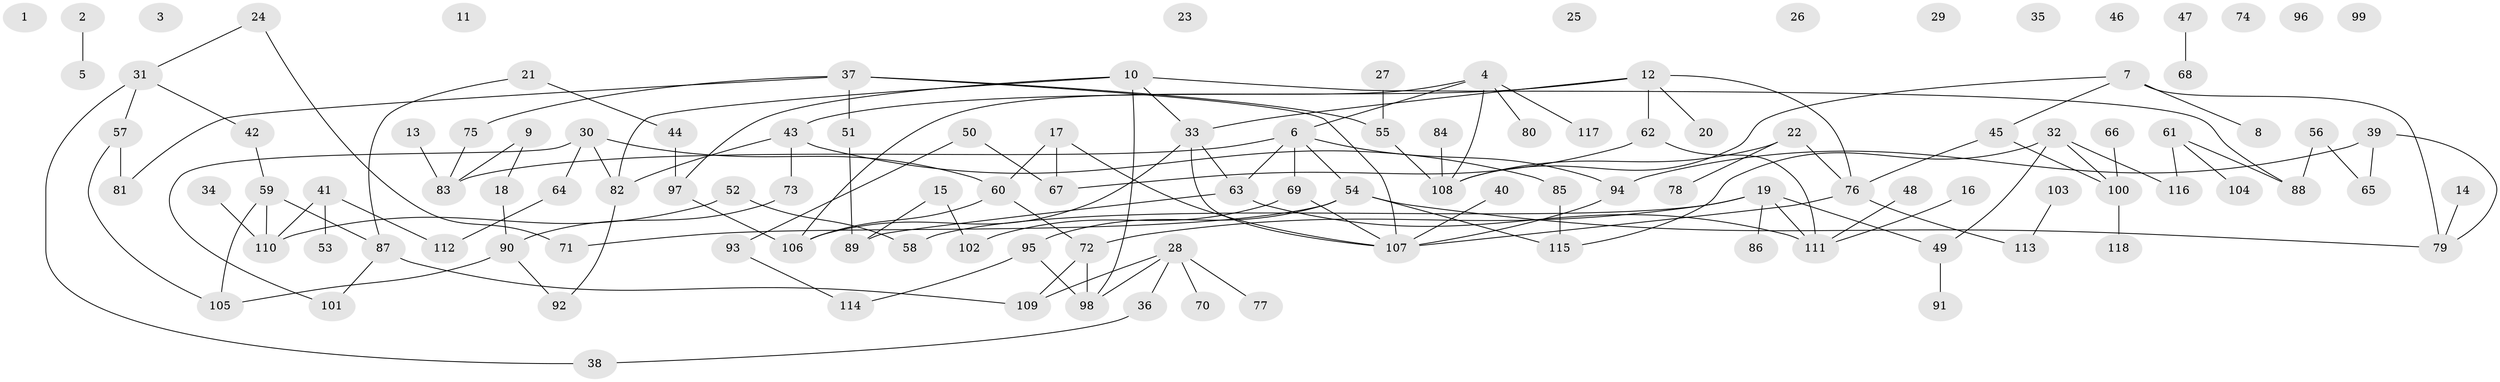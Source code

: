 // Generated by graph-tools (version 1.1) at 2025/13/03/09/25 04:13:02]
// undirected, 118 vertices, 142 edges
graph export_dot {
graph [start="1"]
  node [color=gray90,style=filled];
  1;
  2;
  3;
  4;
  5;
  6;
  7;
  8;
  9;
  10;
  11;
  12;
  13;
  14;
  15;
  16;
  17;
  18;
  19;
  20;
  21;
  22;
  23;
  24;
  25;
  26;
  27;
  28;
  29;
  30;
  31;
  32;
  33;
  34;
  35;
  36;
  37;
  38;
  39;
  40;
  41;
  42;
  43;
  44;
  45;
  46;
  47;
  48;
  49;
  50;
  51;
  52;
  53;
  54;
  55;
  56;
  57;
  58;
  59;
  60;
  61;
  62;
  63;
  64;
  65;
  66;
  67;
  68;
  69;
  70;
  71;
  72;
  73;
  74;
  75;
  76;
  77;
  78;
  79;
  80;
  81;
  82;
  83;
  84;
  85;
  86;
  87;
  88;
  89;
  90;
  91;
  92;
  93;
  94;
  95;
  96;
  97;
  98;
  99;
  100;
  101;
  102;
  103;
  104;
  105;
  106;
  107;
  108;
  109;
  110;
  111;
  112;
  113;
  114;
  115;
  116;
  117;
  118;
  2 -- 5;
  4 -- 6;
  4 -- 80;
  4 -- 106;
  4 -- 108;
  4 -- 117;
  6 -- 54;
  6 -- 63;
  6 -- 69;
  6 -- 83;
  6 -- 94;
  7 -- 8;
  7 -- 45;
  7 -- 79;
  7 -- 108;
  9 -- 18;
  9 -- 83;
  10 -- 33;
  10 -- 82;
  10 -- 88;
  10 -- 97;
  10 -- 98;
  12 -- 20;
  12 -- 33;
  12 -- 43;
  12 -- 62;
  12 -- 76;
  13 -- 83;
  14 -- 79;
  15 -- 89;
  15 -- 102;
  16 -- 111;
  17 -- 60;
  17 -- 67;
  17 -- 107;
  18 -- 90;
  19 -- 49;
  19 -- 58;
  19 -- 72;
  19 -- 86;
  19 -- 111;
  21 -- 44;
  21 -- 87;
  22 -- 76;
  22 -- 78;
  22 -- 108;
  24 -- 31;
  24 -- 71;
  27 -- 55;
  28 -- 36;
  28 -- 70;
  28 -- 77;
  28 -- 98;
  28 -- 109;
  30 -- 60;
  30 -- 64;
  30 -- 82;
  30 -- 101;
  31 -- 38;
  31 -- 42;
  31 -- 57;
  32 -- 49;
  32 -- 100;
  32 -- 115;
  32 -- 116;
  33 -- 63;
  33 -- 106;
  33 -- 107;
  34 -- 110;
  36 -- 38;
  37 -- 51;
  37 -- 55;
  37 -- 75;
  37 -- 81;
  37 -- 107;
  39 -- 65;
  39 -- 79;
  39 -- 94;
  40 -- 107;
  41 -- 53;
  41 -- 110;
  41 -- 112;
  42 -- 59;
  43 -- 73;
  43 -- 82;
  43 -- 85;
  44 -- 97;
  45 -- 76;
  45 -- 100;
  47 -- 68;
  48 -- 111;
  49 -- 91;
  50 -- 67;
  50 -- 93;
  51 -- 89;
  52 -- 58;
  52 -- 110;
  54 -- 71;
  54 -- 79;
  54 -- 95;
  54 -- 115;
  55 -- 108;
  56 -- 65;
  56 -- 88;
  57 -- 81;
  57 -- 105;
  59 -- 87;
  59 -- 105;
  59 -- 110;
  60 -- 72;
  60 -- 106;
  61 -- 88;
  61 -- 104;
  61 -- 116;
  62 -- 67;
  62 -- 111;
  63 -- 89;
  63 -- 111;
  64 -- 112;
  66 -- 100;
  69 -- 102;
  69 -- 107;
  72 -- 98;
  72 -- 109;
  73 -- 90;
  75 -- 83;
  76 -- 107;
  76 -- 113;
  82 -- 92;
  84 -- 108;
  85 -- 115;
  87 -- 101;
  87 -- 109;
  90 -- 92;
  90 -- 105;
  93 -- 114;
  94 -- 107;
  95 -- 98;
  95 -- 114;
  97 -- 106;
  100 -- 118;
  103 -- 113;
}
